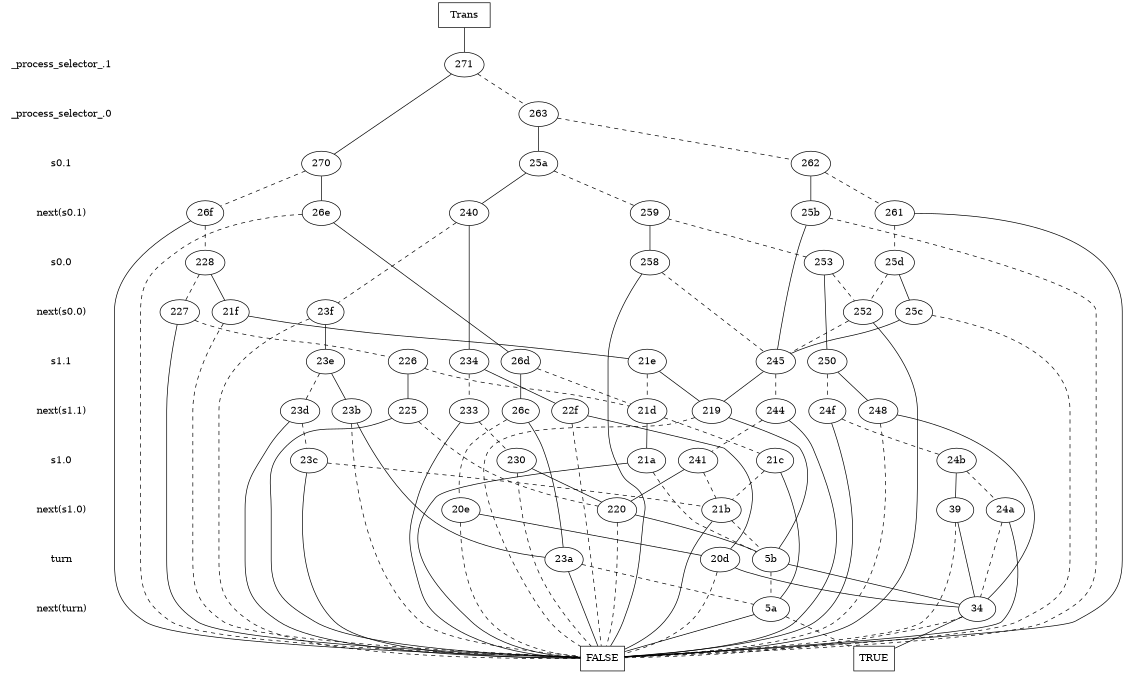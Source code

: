 digraph "DD" {
size = "7.5,10"
center = true;
edge [dir = none];
{ node [shape = plaintext];
  edge [style = invis];
  "CONST NODES" [style = invis];
" _process_selector_.1 " -> " _process_selector_.0 " -> " s0.1 " -> " next(s0.1) " -> " s0.0 " -> " next(s0.0) " -> " s1.1 " -> " next(s1.1) " -> " s1.0 " -> " next(s1.0) " -> " turn " -> " next(turn) " -> "CONST NODES"; 
}
{ rank = same; node [shape = box]; edge [style = invis];
"  Trans  "; }
{ rank = same; " _process_selector_.1 ";
"271";
}
{ rank = same; " _process_selector_.0 ";
"263";
}
{ rank = same; " s0.1 ";
"270";
"262";
"25a";
}
{ rank = same; " next(s0.1) ";
"26e";
"261";
"259";
"26f";
"240";
"25b";
}
{ rank = same; " s0.0 ";
"253";
"228";
"25d";
"258";
}
{ rank = same; " next(s0.0) ";
"252";
"21f";
"227";
"23f";
"25c";
}
{ rank = same; " s1.1 ";
"250";
"245";
"26d";
"234";
"21e";
"226";
"23e";
}
{ rank = same; " next(s1.1) ";
"23d";
"225";
"248";
"244";
"21d";
"23b";
"24f";
"233";
"219";
"22f";
"26c";
}
{ rank = same; " s1.0 ";
"23c";
"24b";
"21c";
"241";
"230";
"21a";
}
{ rank = same; " next(s1.0) ";
"39";
"24a";
"220";
"21b";
"20e";
}
{ rank = same; " turn ";
"20d";
"23a";
"5b";
}
{ rank = same; " next(turn) ";
"5a";
"34";
}
{ rank = same; "CONST NODES";
{ node [shape = box]; "5" [label = "TRUE"];
"6" [label = "FALSE"];
}
}
"  Trans  " -> "271" [style = solid];
"271" -> "270";
"271" -> "263" [style = dashed];
"263" -> "25a";
"263" -> "262" [style = dashed];
"270" -> "26e";
"270" -> "26f" [style = dashed];
"262" -> "25b";
"262" -> "261" [style = dashed];
"25a" -> "240";
"25a" -> "259" [style = dashed];
"26e" -> "26d";
"26e" -> "6" [style = dashed];
"261" -> "6";
"261" -> "25d" [style = dashed];
"259" -> "258";
"259" -> "253" [style = dashed];
"26f" -> "6";
"26f" -> "228" [style = dashed];
"240" -> "234";
"240" -> "23f" [style = dashed];
"25b" -> "245";
"25b" -> "6" [style = dashed];
"253" -> "250";
"253" -> "252" [style = dashed];
"228" -> "21f";
"228" -> "227" [style = dashed];
"25d" -> "25c";
"25d" -> "252" [style = dashed];
"258" -> "6";
"258" -> "245" [style = dashed];
"252" -> "6";
"252" -> "245" [style = dashed];
"21f" -> "21e";
"21f" -> "6" [style = dashed];
"227" -> "6";
"227" -> "226" [style = dashed];
"23f" -> "23e";
"23f" -> "6" [style = dashed];
"25c" -> "245";
"25c" -> "6" [style = dashed];
"250" -> "248";
"250" -> "24f" [style = dashed];
"245" -> "219";
"245" -> "244" [style = dashed];
"26d" -> "26c";
"26d" -> "21d" [style = dashed];
"234" -> "22f";
"234" -> "233" [style = dashed];
"21e" -> "219";
"21e" -> "21d" [style = dashed];
"226" -> "225";
"226" -> "21d" [style = dashed];
"23e" -> "23b";
"23e" -> "23d" [style = dashed];
"23d" -> "6";
"23d" -> "23c" [style = dashed];
"225" -> "6";
"225" -> "220" [style = dashed];
"248" -> "34";
"248" -> "6" [style = dashed];
"244" -> "6";
"244" -> "241" [style = dashed];
"21d" -> "21a";
"21d" -> "21c" [style = dashed];
"23b" -> "23a";
"23b" -> "6" [style = dashed];
"24f" -> "6";
"24f" -> "24b" [style = dashed];
"233" -> "6";
"233" -> "230" [style = dashed];
"219" -> "5b";
"219" -> "6" [style = dashed];
"22f" -> "20d";
"22f" -> "6" [style = dashed];
"26c" -> "23a";
"26c" -> "20e" [style = dashed];
"23c" -> "6";
"23c" -> "21b" [style = dashed];
"24b" -> "39";
"24b" -> "24a" [style = dashed];
"21c" -> "5a";
"21c" -> "21b" [style = dashed];
"241" -> "220";
"241" -> "21b" [style = dashed];
"230" -> "220";
"230" -> "6" [style = dashed];
"21a" -> "6";
"21a" -> "5b" [style = dashed];
"39" -> "34";
"39" -> "6" [style = dashed];
"24a" -> "6";
"24a" -> "34" [style = dashed];
"220" -> "5b";
"220" -> "6" [style = dashed];
"21b" -> "6";
"21b" -> "5b" [style = dashed];
"20e" -> "20d";
"20e" -> "6" [style = dashed];
"20d" -> "34";
"20d" -> "6" [style = dashed];
"23a" -> "6";
"23a" -> "5a" [style = dashed];
"5b" -> "34";
"5b" -> "5a" [style = dashed];
"5a" -> "6";
"5a" -> "5" [style = dashed];
"34" -> "5";
"34" -> "6" [style = dashed];
"5" [label = "TRUE"];
"6" [label = "FALSE"];
}
